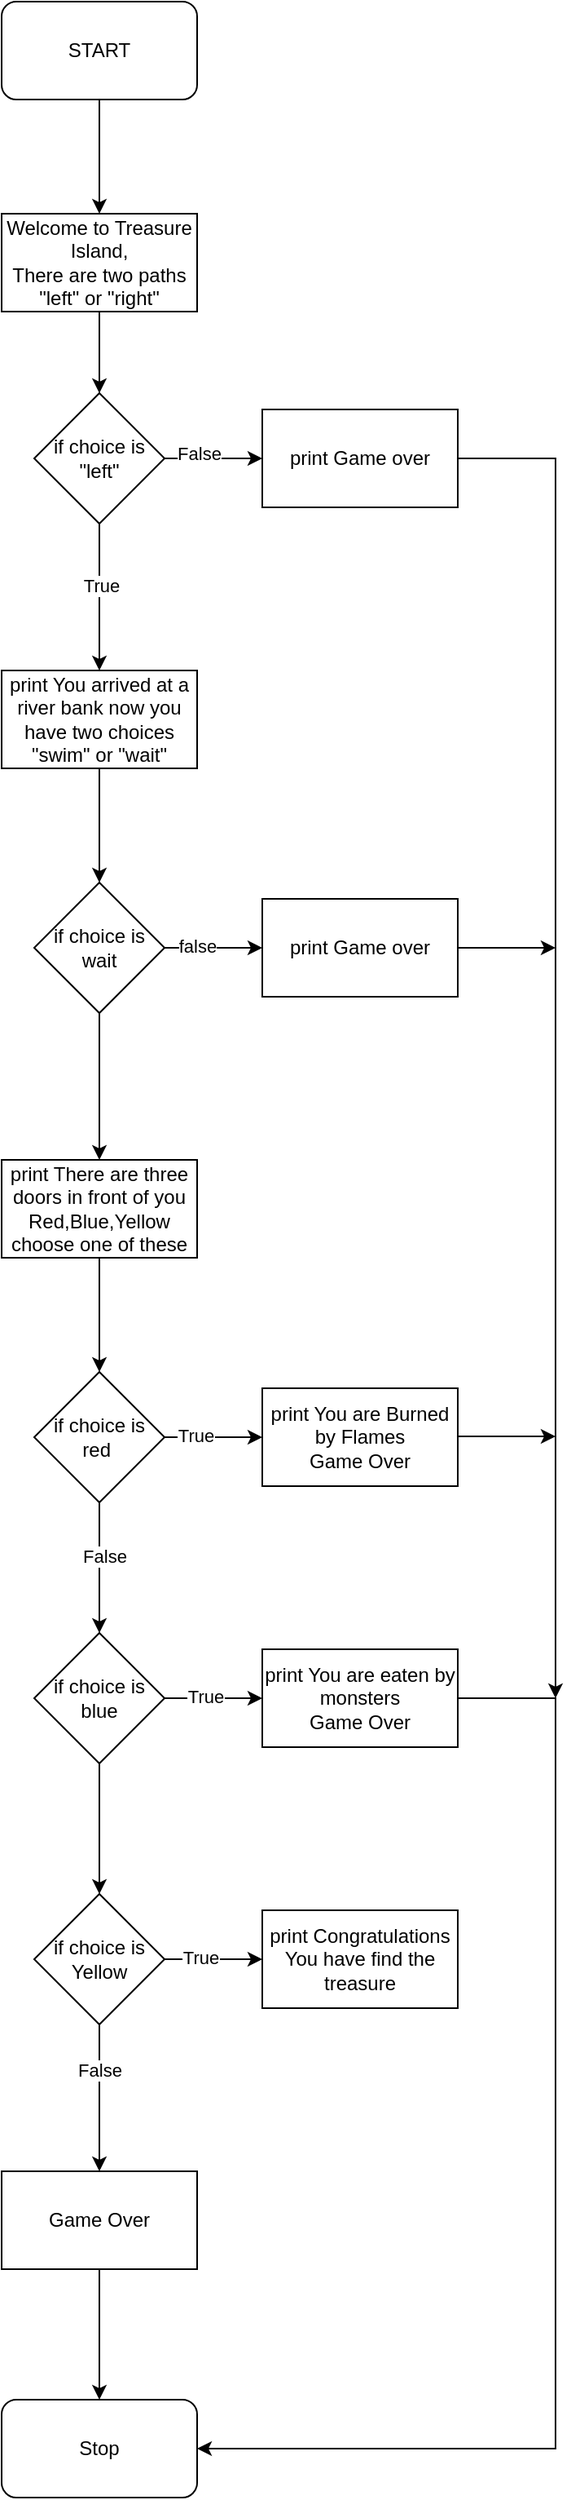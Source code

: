 <mxfile version="24.7.2" type="github">
  <diagram name="Page-1" id="Z6DZAkdMI9cU-y9qgavO">
    <mxGraphModel dx="1050" dy="562" grid="1" gridSize="10" guides="1" tooltips="1" connect="1" arrows="1" fold="1" page="1" pageScale="1" pageWidth="850" pageHeight="1100" math="0" shadow="0">
      <root>
        <mxCell id="0" />
        <mxCell id="1" parent="0" />
        <mxCell id="T2wJ-aRmv_vQGMFXSuEE-3" value="" style="edgeStyle=orthogonalEdgeStyle;rounded=0;orthogonalLoop=1;jettySize=auto;html=1;" edge="1" parent="1" source="T2wJ-aRmv_vQGMFXSuEE-1" target="T2wJ-aRmv_vQGMFXSuEE-2">
          <mxGeometry relative="1" as="geometry" />
        </mxCell>
        <mxCell id="T2wJ-aRmv_vQGMFXSuEE-1" value="START" style="rounded=1;whiteSpace=wrap;html=1;shadow=0;glass=0;" vertex="1" parent="1">
          <mxGeometry x="340" y="40" width="120" height="60" as="geometry" />
        </mxCell>
        <mxCell id="T2wJ-aRmv_vQGMFXSuEE-5" value="" style="edgeStyle=orthogonalEdgeStyle;rounded=0;orthogonalLoop=1;jettySize=auto;html=1;" edge="1" parent="1" source="T2wJ-aRmv_vQGMFXSuEE-2" target="T2wJ-aRmv_vQGMFXSuEE-4">
          <mxGeometry relative="1" as="geometry" />
        </mxCell>
        <mxCell id="T2wJ-aRmv_vQGMFXSuEE-2" value="Welcome to Treasure Island,&lt;div&gt;There are two paths &quot;left&quot; or &quot;right&quot;&lt;/div&gt;" style="rounded=0;whiteSpace=wrap;html=1;" vertex="1" parent="1">
          <mxGeometry x="340" y="170" width="120" height="60" as="geometry" />
        </mxCell>
        <mxCell id="T2wJ-aRmv_vQGMFXSuEE-7" value="" style="edgeStyle=orthogonalEdgeStyle;rounded=0;orthogonalLoop=1;jettySize=auto;html=1;" edge="1" parent="1" source="T2wJ-aRmv_vQGMFXSuEE-4" target="T2wJ-aRmv_vQGMFXSuEE-6">
          <mxGeometry relative="1" as="geometry" />
        </mxCell>
        <mxCell id="T2wJ-aRmv_vQGMFXSuEE-10" value="False" style="edgeLabel;html=1;align=center;verticalAlign=middle;resizable=0;points=[];" vertex="1" connectable="0" parent="T2wJ-aRmv_vQGMFXSuEE-7">
          <mxGeometry x="-0.307" y="3" relative="1" as="geometry">
            <mxPoint as="offset" />
          </mxGeometry>
        </mxCell>
        <mxCell id="T2wJ-aRmv_vQGMFXSuEE-9" value="" style="edgeStyle=orthogonalEdgeStyle;rounded=0;orthogonalLoop=1;jettySize=auto;html=1;" edge="1" parent="1" source="T2wJ-aRmv_vQGMFXSuEE-4" target="T2wJ-aRmv_vQGMFXSuEE-8">
          <mxGeometry relative="1" as="geometry" />
        </mxCell>
        <mxCell id="T2wJ-aRmv_vQGMFXSuEE-11" value="True" style="edgeLabel;html=1;align=center;verticalAlign=middle;resizable=0;points=[];" vertex="1" connectable="0" parent="T2wJ-aRmv_vQGMFXSuEE-9">
          <mxGeometry x="-0.16" y="1" relative="1" as="geometry">
            <mxPoint as="offset" />
          </mxGeometry>
        </mxCell>
        <mxCell id="T2wJ-aRmv_vQGMFXSuEE-4" value="if choice is &quot;left&quot;" style="rhombus;whiteSpace=wrap;html=1;" vertex="1" parent="1">
          <mxGeometry x="360" y="280" width="80" height="80" as="geometry" />
        </mxCell>
        <mxCell id="T2wJ-aRmv_vQGMFXSuEE-6" value="print Game over" style="whiteSpace=wrap;html=1;" vertex="1" parent="1">
          <mxGeometry x="500" y="290" width="120" height="60" as="geometry" />
        </mxCell>
        <mxCell id="T2wJ-aRmv_vQGMFXSuEE-15" value="" style="edgeStyle=orthogonalEdgeStyle;rounded=0;orthogonalLoop=1;jettySize=auto;html=1;" edge="1" parent="1" source="T2wJ-aRmv_vQGMFXSuEE-8" target="T2wJ-aRmv_vQGMFXSuEE-14">
          <mxGeometry relative="1" as="geometry" />
        </mxCell>
        <mxCell id="T2wJ-aRmv_vQGMFXSuEE-8" value="print You arrived at a river bank now you have two choices &quot;swim&quot; or &quot;wait&quot;" style="whiteSpace=wrap;html=1;" vertex="1" parent="1">
          <mxGeometry x="340" y="450" width="120" height="60" as="geometry" />
        </mxCell>
        <mxCell id="T2wJ-aRmv_vQGMFXSuEE-17" value="" style="edgeStyle=orthogonalEdgeStyle;rounded=0;orthogonalLoop=1;jettySize=auto;html=1;" edge="1" parent="1" source="T2wJ-aRmv_vQGMFXSuEE-14" target="T2wJ-aRmv_vQGMFXSuEE-16">
          <mxGeometry relative="1" as="geometry" />
        </mxCell>
        <mxCell id="T2wJ-aRmv_vQGMFXSuEE-18" value="false" style="edgeLabel;html=1;align=center;verticalAlign=middle;resizable=0;points=[];" vertex="1" connectable="0" parent="T2wJ-aRmv_vQGMFXSuEE-17">
          <mxGeometry x="-0.34" y="1" relative="1" as="geometry">
            <mxPoint as="offset" />
          </mxGeometry>
        </mxCell>
        <mxCell id="T2wJ-aRmv_vQGMFXSuEE-20" value="" style="edgeStyle=orthogonalEdgeStyle;rounded=0;orthogonalLoop=1;jettySize=auto;html=1;" edge="1" parent="1" source="T2wJ-aRmv_vQGMFXSuEE-14" target="T2wJ-aRmv_vQGMFXSuEE-19">
          <mxGeometry relative="1" as="geometry" />
        </mxCell>
        <mxCell id="T2wJ-aRmv_vQGMFXSuEE-14" value="if choice is wait" style="rhombus;whiteSpace=wrap;html=1;" vertex="1" parent="1">
          <mxGeometry x="360" y="580" width="80" height="80" as="geometry" />
        </mxCell>
        <mxCell id="T2wJ-aRmv_vQGMFXSuEE-16" value="print Game over" style="whiteSpace=wrap;html=1;" vertex="1" parent="1">
          <mxGeometry x="500" y="590" width="120" height="60" as="geometry" />
        </mxCell>
        <mxCell id="T2wJ-aRmv_vQGMFXSuEE-25" value="" style="edgeStyle=orthogonalEdgeStyle;rounded=0;orthogonalLoop=1;jettySize=auto;html=1;" edge="1" parent="1" source="T2wJ-aRmv_vQGMFXSuEE-19" target="T2wJ-aRmv_vQGMFXSuEE-24">
          <mxGeometry relative="1" as="geometry" />
        </mxCell>
        <mxCell id="T2wJ-aRmv_vQGMFXSuEE-19" value="print There are three doors in front of you Red,Blue,Yellow choose one of these" style="whiteSpace=wrap;html=1;" vertex="1" parent="1">
          <mxGeometry x="340" y="750" width="120" height="60" as="geometry" />
        </mxCell>
        <mxCell id="T2wJ-aRmv_vQGMFXSuEE-27" value="" style="edgeStyle=orthogonalEdgeStyle;rounded=0;orthogonalLoop=1;jettySize=auto;html=1;" edge="1" parent="1" source="T2wJ-aRmv_vQGMFXSuEE-24" target="T2wJ-aRmv_vQGMFXSuEE-26">
          <mxGeometry relative="1" as="geometry" />
        </mxCell>
        <mxCell id="T2wJ-aRmv_vQGMFXSuEE-28" value="True" style="edgeLabel;html=1;align=center;verticalAlign=middle;resizable=0;points=[];" vertex="1" connectable="0" parent="T2wJ-aRmv_vQGMFXSuEE-27">
          <mxGeometry x="-0.38" y="1" relative="1" as="geometry">
            <mxPoint as="offset" />
          </mxGeometry>
        </mxCell>
        <mxCell id="T2wJ-aRmv_vQGMFXSuEE-30" value="" style="edgeStyle=orthogonalEdgeStyle;rounded=0;orthogonalLoop=1;jettySize=auto;html=1;" edge="1" parent="1" source="T2wJ-aRmv_vQGMFXSuEE-24" target="T2wJ-aRmv_vQGMFXSuEE-29">
          <mxGeometry relative="1" as="geometry" />
        </mxCell>
        <mxCell id="T2wJ-aRmv_vQGMFXSuEE-34" value="False" style="edgeLabel;html=1;align=center;verticalAlign=middle;resizable=0;points=[];" vertex="1" connectable="0" parent="T2wJ-aRmv_vQGMFXSuEE-30">
          <mxGeometry x="-0.185" y="3" relative="1" as="geometry">
            <mxPoint as="offset" />
          </mxGeometry>
        </mxCell>
        <mxCell id="T2wJ-aRmv_vQGMFXSuEE-24" value="if choice is red&amp;nbsp;" style="rhombus;whiteSpace=wrap;html=1;" vertex="1" parent="1">
          <mxGeometry x="360" y="880" width="80" height="80" as="geometry" />
        </mxCell>
        <mxCell id="T2wJ-aRmv_vQGMFXSuEE-26" value="print You are Burned by Flames&lt;div&gt;Game Over&lt;/div&gt;" style="whiteSpace=wrap;html=1;" vertex="1" parent="1">
          <mxGeometry x="500" y="890" width="120" height="60" as="geometry" />
        </mxCell>
        <mxCell id="T2wJ-aRmv_vQGMFXSuEE-32" value="" style="edgeStyle=orthogonalEdgeStyle;rounded=0;orthogonalLoop=1;jettySize=auto;html=1;" edge="1" parent="1" source="T2wJ-aRmv_vQGMFXSuEE-29" target="T2wJ-aRmv_vQGMFXSuEE-31">
          <mxGeometry relative="1" as="geometry" />
        </mxCell>
        <mxCell id="T2wJ-aRmv_vQGMFXSuEE-33" value="True" style="edgeLabel;html=1;align=center;verticalAlign=middle;resizable=0;points=[];" vertex="1" connectable="0" parent="T2wJ-aRmv_vQGMFXSuEE-32">
          <mxGeometry x="-0.18" y="1" relative="1" as="geometry">
            <mxPoint as="offset" />
          </mxGeometry>
        </mxCell>
        <mxCell id="T2wJ-aRmv_vQGMFXSuEE-38" value="" style="edgeStyle=orthogonalEdgeStyle;rounded=0;orthogonalLoop=1;jettySize=auto;html=1;" edge="1" parent="1" source="T2wJ-aRmv_vQGMFXSuEE-29" target="T2wJ-aRmv_vQGMFXSuEE-37">
          <mxGeometry relative="1" as="geometry" />
        </mxCell>
        <mxCell id="T2wJ-aRmv_vQGMFXSuEE-29" value="if choice is blue" style="rhombus;whiteSpace=wrap;html=1;" vertex="1" parent="1">
          <mxGeometry x="360" y="1040" width="80" height="80" as="geometry" />
        </mxCell>
        <mxCell id="T2wJ-aRmv_vQGMFXSuEE-31" value="print You are eaten by monsters&lt;div&gt;Game Over&lt;/div&gt;" style="whiteSpace=wrap;html=1;" vertex="1" parent="1">
          <mxGeometry x="500" y="1050" width="120" height="60" as="geometry" />
        </mxCell>
        <mxCell id="T2wJ-aRmv_vQGMFXSuEE-40" value="" style="edgeStyle=orthogonalEdgeStyle;rounded=0;orthogonalLoop=1;jettySize=auto;html=1;" edge="1" parent="1" source="T2wJ-aRmv_vQGMFXSuEE-37" target="T2wJ-aRmv_vQGMFXSuEE-39">
          <mxGeometry relative="1" as="geometry" />
        </mxCell>
        <mxCell id="T2wJ-aRmv_vQGMFXSuEE-41" value="True" style="edgeLabel;html=1;align=center;verticalAlign=middle;resizable=0;points=[];" vertex="1" connectable="0" parent="T2wJ-aRmv_vQGMFXSuEE-40">
          <mxGeometry x="-0.28" y="1" relative="1" as="geometry">
            <mxPoint as="offset" />
          </mxGeometry>
        </mxCell>
        <mxCell id="T2wJ-aRmv_vQGMFXSuEE-43" value="" style="edgeStyle=orthogonalEdgeStyle;rounded=0;orthogonalLoop=1;jettySize=auto;html=1;" edge="1" parent="1" source="T2wJ-aRmv_vQGMFXSuEE-37" target="T2wJ-aRmv_vQGMFXSuEE-42">
          <mxGeometry relative="1" as="geometry" />
        </mxCell>
        <mxCell id="T2wJ-aRmv_vQGMFXSuEE-44" value="False" style="edgeLabel;html=1;align=center;verticalAlign=middle;resizable=0;points=[];" vertex="1" connectable="0" parent="T2wJ-aRmv_vQGMFXSuEE-43">
          <mxGeometry x="-0.387" relative="1" as="geometry">
            <mxPoint as="offset" />
          </mxGeometry>
        </mxCell>
        <mxCell id="T2wJ-aRmv_vQGMFXSuEE-37" value="if choice is Yellow" style="rhombus;whiteSpace=wrap;html=1;" vertex="1" parent="1">
          <mxGeometry x="360" y="1200" width="80" height="80" as="geometry" />
        </mxCell>
        <mxCell id="T2wJ-aRmv_vQGMFXSuEE-39" value="print Congratulations You have find the treasure" style="whiteSpace=wrap;html=1;" vertex="1" parent="1">
          <mxGeometry x="500" y="1210" width="120" height="60" as="geometry" />
        </mxCell>
        <mxCell id="T2wJ-aRmv_vQGMFXSuEE-46" value="" style="edgeStyle=orthogonalEdgeStyle;rounded=0;orthogonalLoop=1;jettySize=auto;html=1;" edge="1" parent="1" source="T2wJ-aRmv_vQGMFXSuEE-42" target="T2wJ-aRmv_vQGMFXSuEE-45">
          <mxGeometry relative="1" as="geometry" />
        </mxCell>
        <mxCell id="T2wJ-aRmv_vQGMFXSuEE-42" value="Game Over" style="whiteSpace=wrap;html=1;" vertex="1" parent="1">
          <mxGeometry x="340" y="1370" width="120" height="60" as="geometry" />
        </mxCell>
        <mxCell id="T2wJ-aRmv_vQGMFXSuEE-45" value="Stop" style="rounded=1;whiteSpace=wrap;html=1;" vertex="1" parent="1">
          <mxGeometry x="340" y="1510" width="120" height="60" as="geometry" />
        </mxCell>
        <mxCell id="T2wJ-aRmv_vQGMFXSuEE-49" value="" style="endArrow=classic;html=1;rounded=0;entryX=1;entryY=0.5;entryDx=0;entryDy=0;" edge="1" parent="1" target="T2wJ-aRmv_vQGMFXSuEE-45">
          <mxGeometry width="50" height="50" relative="1" as="geometry">
            <mxPoint x="620" y="1080" as="sourcePoint" />
            <mxPoint x="680" y="1550" as="targetPoint" />
            <Array as="points">
              <mxPoint x="680" y="1080" />
              <mxPoint x="680" y="1540" />
            </Array>
          </mxGeometry>
        </mxCell>
        <mxCell id="T2wJ-aRmv_vQGMFXSuEE-51" value="" style="endArrow=classic;html=1;rounded=0;exitX=1;exitY=0.5;exitDx=0;exitDy=0;" edge="1" parent="1" source="T2wJ-aRmv_vQGMFXSuEE-6">
          <mxGeometry width="50" height="50" relative="1" as="geometry">
            <mxPoint x="630" y="320" as="sourcePoint" />
            <mxPoint x="680" y="1080" as="targetPoint" />
            <Array as="points">
              <mxPoint x="680" y="320" />
            </Array>
          </mxGeometry>
        </mxCell>
        <mxCell id="T2wJ-aRmv_vQGMFXSuEE-52" value="" style="endArrow=classic;html=1;rounded=0;exitX=1;exitY=0.5;exitDx=0;exitDy=0;" edge="1" parent="1" source="T2wJ-aRmv_vQGMFXSuEE-16">
          <mxGeometry width="50" height="50" relative="1" as="geometry">
            <mxPoint x="420" y="670" as="sourcePoint" />
            <mxPoint x="680" y="620" as="targetPoint" />
          </mxGeometry>
        </mxCell>
        <mxCell id="T2wJ-aRmv_vQGMFXSuEE-53" value="" style="endArrow=classic;html=1;rounded=0;exitX=1;exitY=0.5;exitDx=0;exitDy=0;" edge="1" parent="1">
          <mxGeometry width="50" height="50" relative="1" as="geometry">
            <mxPoint x="620" y="919.5" as="sourcePoint" />
            <mxPoint x="680" y="919.5" as="targetPoint" />
          </mxGeometry>
        </mxCell>
      </root>
    </mxGraphModel>
  </diagram>
</mxfile>
